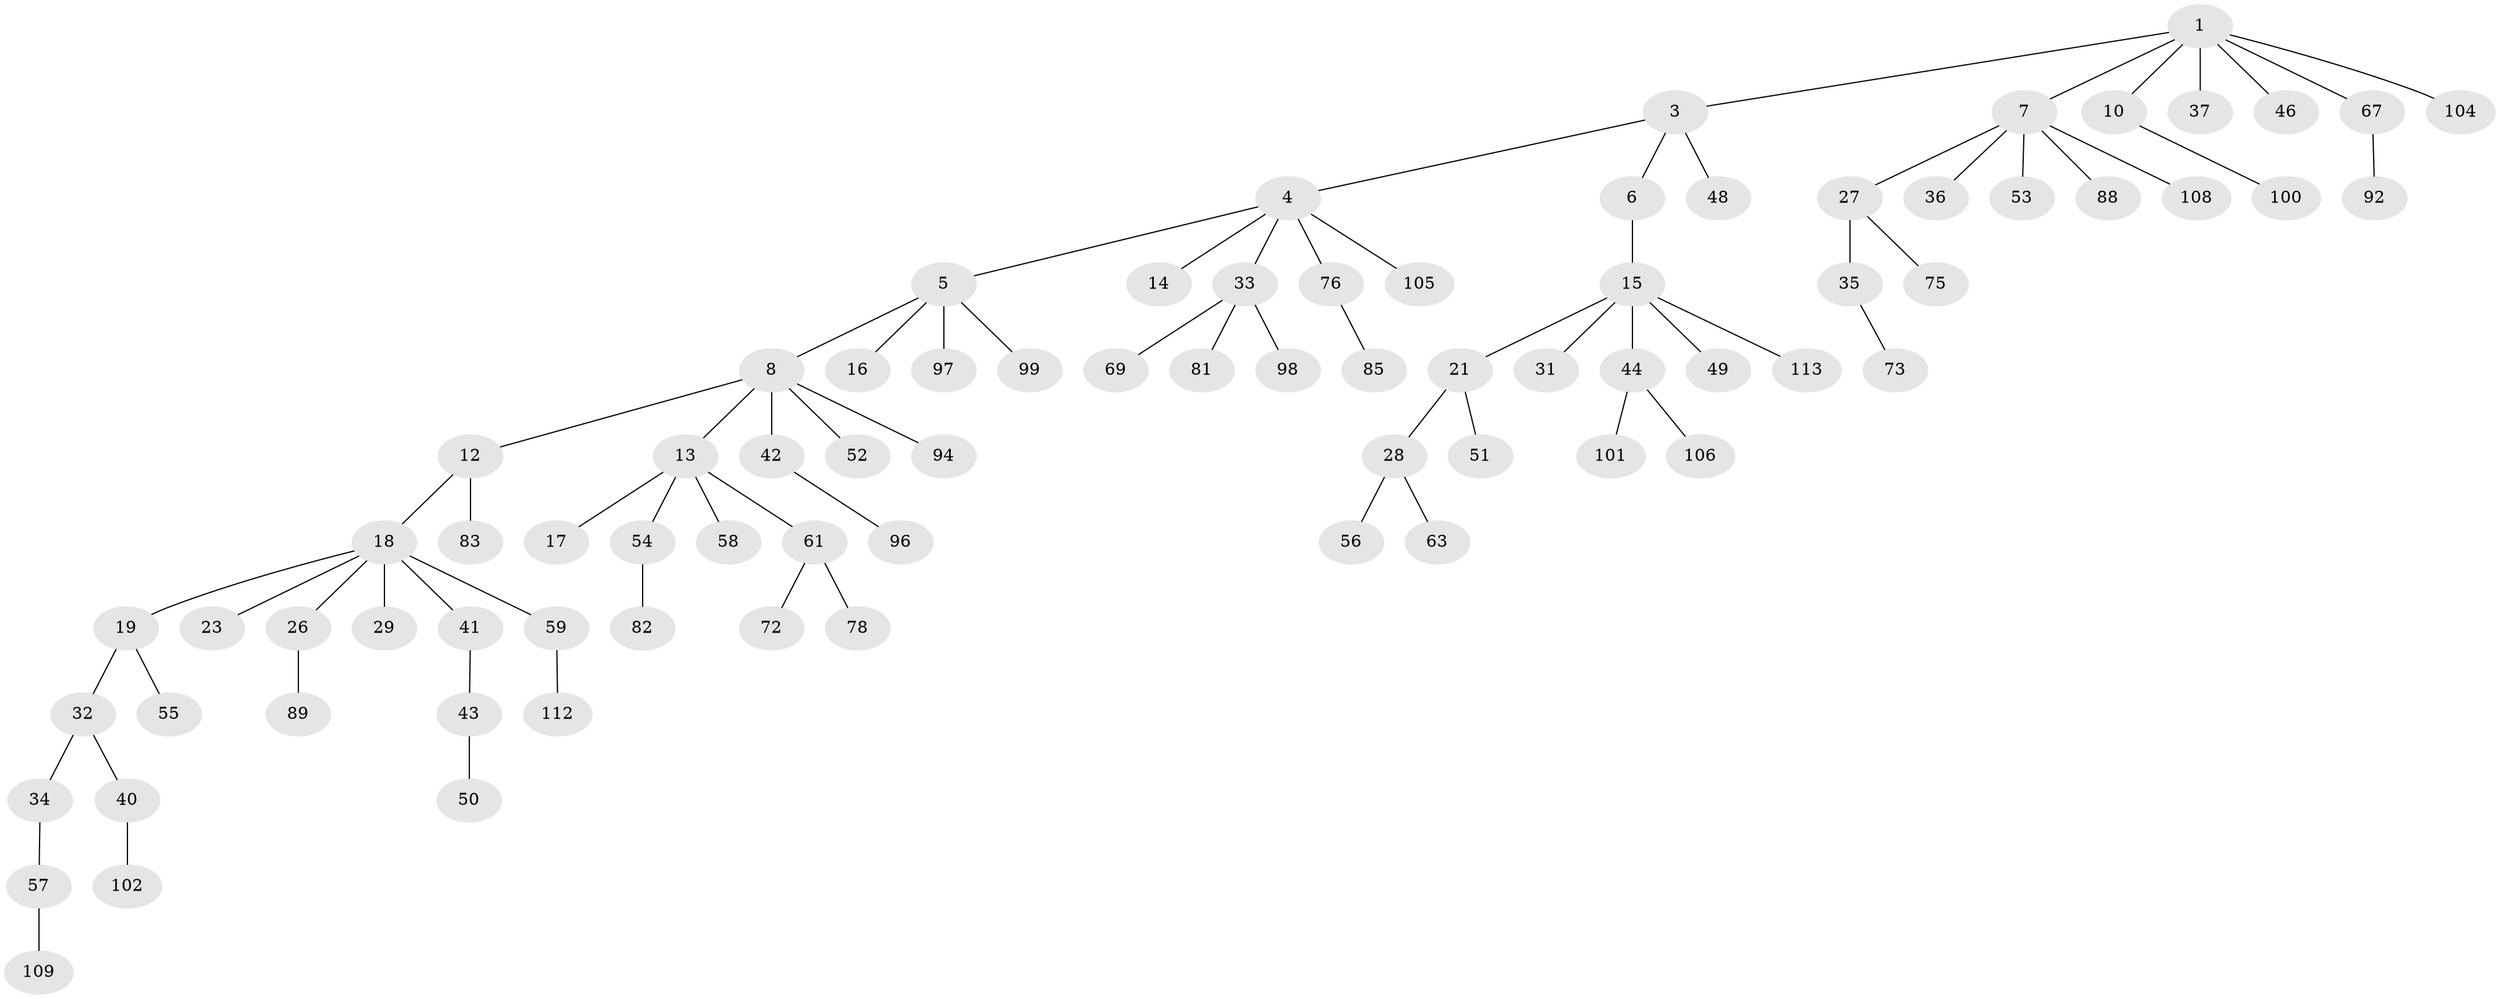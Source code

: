 // original degree distribution, {4: 0.04424778761061947, 5: 0.035398230088495575, 7: 0.017699115044247787, 3: 0.10619469026548672, 1: 0.49557522123893805, 2: 0.2831858407079646, 6: 0.008849557522123894, 8: 0.008849557522123894}
// Generated by graph-tools (version 1.1) at 2025/42/03/06/25 10:42:06]
// undirected, 78 vertices, 77 edges
graph export_dot {
graph [start="1"]
  node [color=gray90,style=filled];
  1 [super="+2"];
  3 [super="+9"];
  4 [super="+60"];
  5 [super="+11"];
  6 [super="+38"];
  7 [super="+39"];
  8 [super="+77"];
  10 [super="+70"];
  12;
  13 [super="+22"];
  14;
  15 [super="+30"];
  16 [super="+25"];
  17;
  18 [super="+20"];
  19 [super="+68"];
  21 [super="+91"];
  23 [super="+24"];
  26 [super="+65"];
  27 [super="+45"];
  28 [super="+47"];
  29 [super="+103"];
  31;
  32;
  33 [super="+66"];
  34 [super="+93"];
  35;
  36 [super="+86"];
  37;
  40;
  41;
  42;
  43;
  44 [super="+64"];
  46 [super="+84"];
  48;
  49 [super="+107"];
  50;
  51;
  52 [super="+71"];
  53 [super="+79"];
  54 [super="+74"];
  55;
  56;
  57 [super="+87"];
  58;
  59;
  61 [super="+62"];
  63;
  67;
  69;
  72;
  73;
  75;
  76 [super="+80"];
  78;
  81;
  82;
  83;
  85;
  88 [super="+90"];
  89;
  92 [super="+95"];
  94;
  96;
  97;
  98;
  99;
  100;
  101;
  102 [super="+111"];
  104;
  105;
  106;
  108;
  109 [super="+110"];
  112;
  113;
  1 -- 37;
  1 -- 46;
  1 -- 104;
  1 -- 67;
  1 -- 3;
  1 -- 7;
  1 -- 10;
  3 -- 4;
  3 -- 6;
  3 -- 48;
  4 -- 5;
  4 -- 14;
  4 -- 33;
  4 -- 76;
  4 -- 105;
  5 -- 8;
  5 -- 16;
  5 -- 99;
  5 -- 97;
  6 -- 15;
  7 -- 27;
  7 -- 36;
  7 -- 88;
  7 -- 108;
  7 -- 53;
  8 -- 12;
  8 -- 13;
  8 -- 42;
  8 -- 52;
  8 -- 94;
  10 -- 100;
  12 -- 18;
  12 -- 83;
  13 -- 17;
  13 -- 58;
  13 -- 61;
  13 -- 54;
  15 -- 21;
  15 -- 31;
  15 -- 49;
  15 -- 113;
  15 -- 44;
  18 -- 19;
  18 -- 23;
  18 -- 26;
  18 -- 29;
  18 -- 41;
  18 -- 59;
  19 -- 32;
  19 -- 55;
  21 -- 28;
  21 -- 51;
  26 -- 89;
  27 -- 35;
  27 -- 75;
  28 -- 56;
  28 -- 63;
  32 -- 34;
  32 -- 40;
  33 -- 98;
  33 -- 81;
  33 -- 69;
  34 -- 57;
  35 -- 73;
  40 -- 102;
  41 -- 43;
  42 -- 96;
  43 -- 50;
  44 -- 101;
  44 -- 106;
  54 -- 82;
  57 -- 109;
  59 -- 112;
  61 -- 78;
  61 -- 72;
  67 -- 92;
  76 -- 85;
}
